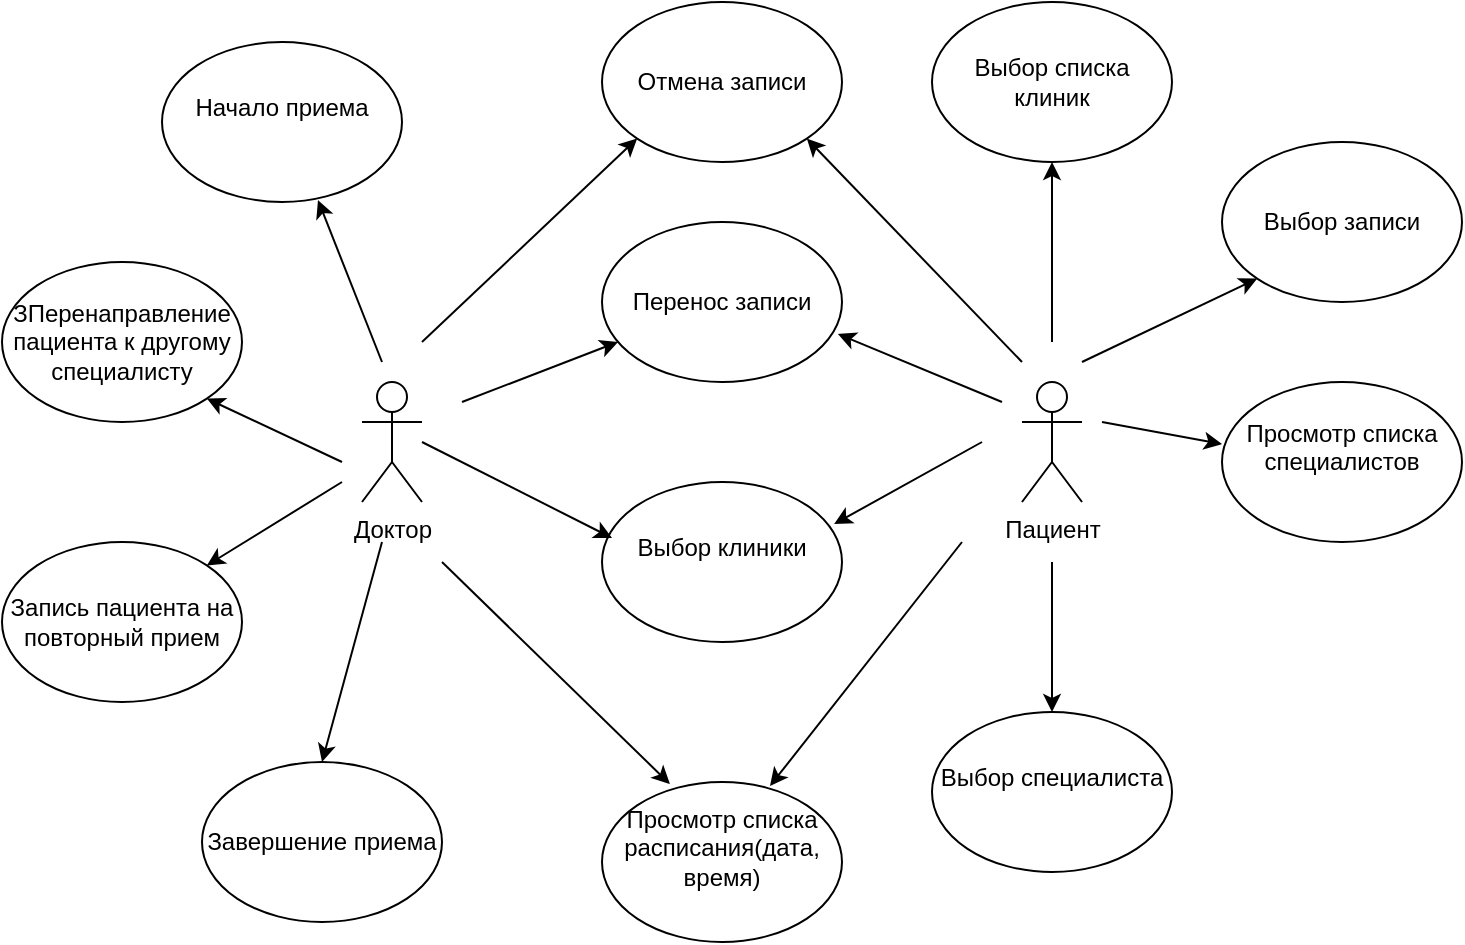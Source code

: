 <mxfile version="20.4.1" type="device"><diagram id="Tu3RWHeyuMXvGJge5crY" name="Страница 1"><mxGraphModel dx="847" dy="481" grid="1" gridSize="10" guides="1" tooltips="1" connect="1" arrows="1" fold="1" page="1" pageScale="1" pageWidth="827" pageHeight="1169" math="0" shadow="0"><root><mxCell id="0"/><mxCell id="1" parent="0"/><mxCell id="wgWPwqcy_L6WaC5LrosD-1" value="Пациент" style="shape=umlActor;verticalLabelPosition=bottom;verticalAlign=top;html=1;outlineConnect=0;" parent="1" vertex="1"><mxGeometry x="540" y="220" width="30" height="60" as="geometry"/></mxCell><mxCell id="wgWPwqcy_L6WaC5LrosD-4" value="Выбор списка клиник" style="ellipse;whiteSpace=wrap;html=1;" parent="1" vertex="1"><mxGeometry x="495" y="30" width="120" height="80" as="geometry"/></mxCell><mxCell id="wgWPwqcy_L6WaC5LrosD-5" value="" style="endArrow=classic;html=1;rounded=0;entryX=0.5;entryY=1;entryDx=0;entryDy=0;" parent="1" target="wgWPwqcy_L6WaC5LrosD-4" edge="1"><mxGeometry width="50" height="50" relative="1" as="geometry"><mxPoint x="555" y="200" as="sourcePoint"/><mxPoint x="450" y="290" as="targetPoint"/></mxGeometry></mxCell><mxCell id="wgWPwqcy_L6WaC5LrosD-6" value="&lt;div&gt;Выбор клиники&lt;/div&gt;&lt;div&gt;&lt;br&gt;&lt;/div&gt;" style="ellipse;whiteSpace=wrap;html=1;" parent="1" vertex="1"><mxGeometry x="330" y="270" width="120" height="80" as="geometry"/></mxCell><mxCell id="wgWPwqcy_L6WaC5LrosD-7" value="&lt;div&gt;Просмотр списка специалистов&lt;/div&gt;&lt;div&gt;&lt;br&gt;&lt;/div&gt;" style="ellipse;whiteSpace=wrap;html=1;" parent="1" vertex="1"><mxGeometry x="640" y="220" width="120" height="80" as="geometry"/></mxCell><mxCell id="wgWPwqcy_L6WaC5LrosD-8" value="&lt;div&gt;Выбор специалиста&lt;/div&gt;&lt;div&gt;&lt;br&gt;&lt;/div&gt;" style="ellipse;whiteSpace=wrap;html=1;" parent="1" vertex="1"><mxGeometry x="495" y="385" width="120" height="80" as="geometry"/></mxCell><mxCell id="wgWPwqcy_L6WaC5LrosD-9" value="&lt;div&gt;Просмотр списка расписания(дата, время)&lt;/div&gt;&lt;div&gt;&lt;br&gt;&lt;/div&gt;" style="ellipse;whiteSpace=wrap;html=1;" parent="1" vertex="1"><mxGeometry x="330" y="420" width="120" height="80" as="geometry"/></mxCell><mxCell id="wgWPwqcy_L6WaC5LrosD-11" value="" style="endArrow=classic;html=1;rounded=0;entryX=0;entryY=0.388;entryDx=0;entryDy=0;entryPerimeter=0;" parent="1" target="wgWPwqcy_L6WaC5LrosD-7" edge="1"><mxGeometry width="50" height="50" relative="1" as="geometry"><mxPoint x="580" y="240" as="sourcePoint"/><mxPoint x="440" y="380" as="targetPoint"/></mxGeometry></mxCell><mxCell id="wgWPwqcy_L6WaC5LrosD-12" value="" style="endArrow=classic;html=1;rounded=0;entryX=0.5;entryY=0;entryDx=0;entryDy=0;" parent="1" target="wgWPwqcy_L6WaC5LrosD-8" edge="1"><mxGeometry width="50" height="50" relative="1" as="geometry"><mxPoint x="555" y="310" as="sourcePoint"/><mxPoint x="440" y="380" as="targetPoint"/></mxGeometry></mxCell><mxCell id="wgWPwqcy_L6WaC5LrosD-13" value="" style="endArrow=classic;html=1;rounded=0;entryX=0.7;entryY=0.025;entryDx=0;entryDy=0;entryPerimeter=0;" parent="1" target="wgWPwqcy_L6WaC5LrosD-9" edge="1"><mxGeometry width="50" height="50" relative="1" as="geometry"><mxPoint x="510" y="300" as="sourcePoint"/><mxPoint x="440" y="380" as="targetPoint"/></mxGeometry></mxCell><mxCell id="wgWPwqcy_L6WaC5LrosD-14" value="Выбор записи" style="ellipse;whiteSpace=wrap;html=1;" parent="1" vertex="1"><mxGeometry x="640" y="100" width="120" height="80" as="geometry"/></mxCell><mxCell id="wgWPwqcy_L6WaC5LrosD-15" value="" style="endArrow=classic;html=1;rounded=0;entryX=0;entryY=1;entryDx=0;entryDy=0;" parent="1" target="wgWPwqcy_L6WaC5LrosD-14" edge="1"><mxGeometry width="50" height="50" relative="1" as="geometry"><mxPoint x="570" y="210" as="sourcePoint"/><mxPoint x="440" y="440" as="targetPoint"/></mxGeometry></mxCell><mxCell id="wgWPwqcy_L6WaC5LrosD-16" value="Отмена записи" style="ellipse;whiteSpace=wrap;html=1;" parent="1" vertex="1"><mxGeometry x="330" y="30" width="120" height="80" as="geometry"/></mxCell><mxCell id="wgWPwqcy_L6WaC5LrosD-17" value="" style="endArrow=classic;html=1;rounded=0;entryX=1;entryY=1;entryDx=0;entryDy=0;" parent="1" target="wgWPwqcy_L6WaC5LrosD-16" edge="1"><mxGeometry width="50" height="50" relative="1" as="geometry"><mxPoint x="540" y="210" as="sourcePoint"/><mxPoint x="440" y="260" as="targetPoint"/></mxGeometry></mxCell><mxCell id="wgWPwqcy_L6WaC5LrosD-18" value="Перенос записи" style="ellipse;whiteSpace=wrap;html=1;" parent="1" vertex="1"><mxGeometry x="330" y="140" width="120" height="80" as="geometry"/></mxCell><mxCell id="wgWPwqcy_L6WaC5LrosD-19" value="" style="endArrow=classic;html=1;rounded=0;entryX=0.983;entryY=0.7;entryDx=0;entryDy=0;entryPerimeter=0;" parent="1" target="wgWPwqcy_L6WaC5LrosD-18" edge="1"><mxGeometry width="50" height="50" relative="1" as="geometry"><mxPoint x="530" y="230" as="sourcePoint"/><mxPoint x="440" y="260" as="targetPoint"/></mxGeometry></mxCell><mxCell id="wgWPwqcy_L6WaC5LrosD-20" value="Доктор" style="shape=umlActor;verticalLabelPosition=bottom;verticalAlign=top;html=1;outlineConnect=0;" parent="1" vertex="1"><mxGeometry x="210" y="220" width="30" height="60" as="geometry"/></mxCell><mxCell id="wgWPwqcy_L6WaC5LrosD-24" value="" style="endArrow=classic;html=1;rounded=0;" parent="1" target="wgWPwqcy_L6WaC5LrosD-18" edge="1"><mxGeometry width="50" height="50" relative="1" as="geometry"><mxPoint x="260" y="230" as="sourcePoint"/><mxPoint x="440" y="290" as="targetPoint"/></mxGeometry></mxCell><mxCell id="wgWPwqcy_L6WaC5LrosD-27" value="" style="endArrow=classic;html=1;rounded=0;entryX=0.283;entryY=0.013;entryDx=0;entryDy=0;entryPerimeter=0;" parent="1" target="wgWPwqcy_L6WaC5LrosD-9" edge="1"><mxGeometry width="50" height="50" relative="1" as="geometry"><mxPoint x="250" y="310" as="sourcePoint"/><mxPoint x="440" y="470" as="targetPoint"/><Array as="points"><mxPoint x="250" y="310"/></Array></mxGeometry></mxCell><mxCell id="wgWPwqcy_L6WaC5LrosD-29" value="" style="endArrow=classic;html=1;rounded=0;entryX=0;entryY=1;entryDx=0;entryDy=0;" parent="1" target="wgWPwqcy_L6WaC5LrosD-16" edge="1"><mxGeometry width="50" height="50" relative="1" as="geometry"><mxPoint x="240" y="200" as="sourcePoint"/><mxPoint x="440" y="200" as="targetPoint"/></mxGeometry></mxCell><mxCell id="wgWPwqcy_L6WaC5LrosD-31" value="" style="endArrow=classic;html=1;rounded=0;entryX=0.042;entryY=0.35;entryDx=0;entryDy=0;entryPerimeter=0;" parent="1" target="wgWPwqcy_L6WaC5LrosD-6" edge="1"><mxGeometry width="50" height="50" relative="1" as="geometry"><mxPoint x="240" y="250" as="sourcePoint"/><mxPoint x="440" y="380" as="targetPoint"/></mxGeometry></mxCell><mxCell id="wgWPwqcy_L6WaC5LrosD-32" value="ЗПеренаправление пациента к другому специалисту " style="ellipse;whiteSpace=wrap;html=1;" parent="1" vertex="1"><mxGeometry x="30" y="160" width="120" height="80" as="geometry"/></mxCell><mxCell id="wgWPwqcy_L6WaC5LrosD-33" value="Запись пациента на повторный прием" style="ellipse;whiteSpace=wrap;html=1;" parent="1" vertex="1"><mxGeometry x="30" y="300" width="120" height="80" as="geometry"/></mxCell><mxCell id="wgWPwqcy_L6WaC5LrosD-34" value="" style="endArrow=classic;html=1;rounded=0;entryX=1;entryY=0;entryDx=0;entryDy=0;" parent="1" target="wgWPwqcy_L6WaC5LrosD-33" edge="1"><mxGeometry width="50" height="50" relative="1" as="geometry"><mxPoint x="200" y="270" as="sourcePoint"/><mxPoint x="440" y="330" as="targetPoint"/></mxGeometry></mxCell><mxCell id="wgWPwqcy_L6WaC5LrosD-35" value="" style="endArrow=classic;html=1;rounded=0;entryX=1;entryY=1;entryDx=0;entryDy=0;" parent="1" target="wgWPwqcy_L6WaC5LrosD-32" edge="1"><mxGeometry width="50" height="50" relative="1" as="geometry"><mxPoint x="200" y="260" as="sourcePoint"/><mxPoint x="150" y="260" as="targetPoint"/></mxGeometry></mxCell><mxCell id="wgWPwqcy_L6WaC5LrosD-36" value="Завершение приема" style="ellipse;whiteSpace=wrap;html=1;" parent="1" vertex="1"><mxGeometry x="130" y="410" width="120" height="80" as="geometry"/></mxCell><mxCell id="wgWPwqcy_L6WaC5LrosD-37" value="&lt;div&gt;Начало приема&lt;/div&gt;&lt;div&gt;&lt;br&gt;&lt;/div&gt;" style="ellipse;whiteSpace=wrap;html=1;" parent="1" vertex="1"><mxGeometry x="110" y="50" width="120" height="80" as="geometry"/></mxCell><mxCell id="wgWPwqcy_L6WaC5LrosD-38" value="" style="endArrow=classic;html=1;rounded=0;entryX=0.65;entryY=0.988;entryDx=0;entryDy=0;entryPerimeter=0;" parent="1" target="wgWPwqcy_L6WaC5LrosD-37" edge="1"><mxGeometry width="50" height="50" relative="1" as="geometry"><mxPoint x="220" y="210" as="sourcePoint"/><mxPoint x="440" y="180" as="targetPoint"/></mxGeometry></mxCell><mxCell id="wgWPwqcy_L6WaC5LrosD-39" value="" style="endArrow=classic;html=1;rounded=0;entryX=0.5;entryY=0;entryDx=0;entryDy=0;" parent="1" target="wgWPwqcy_L6WaC5LrosD-36" edge="1"><mxGeometry width="50" height="50" relative="1" as="geometry"><mxPoint x="220" y="300" as="sourcePoint"/><mxPoint x="330" y="290" as="targetPoint"/></mxGeometry></mxCell><mxCell id="Rp7334eYJdsY1sbia1aF-1" value="" style="endArrow=classic;html=1;rounded=0;entryX=0.967;entryY=0.263;entryDx=0;entryDy=0;entryPerimeter=0;" edge="1" parent="1" target="wgWPwqcy_L6WaC5LrosD-6"><mxGeometry width="50" height="50" relative="1" as="geometry"><mxPoint x="520" y="250" as="sourcePoint"/><mxPoint x="500" y="250" as="targetPoint"/></mxGeometry></mxCell></root></mxGraphModel></diagram></mxfile>
